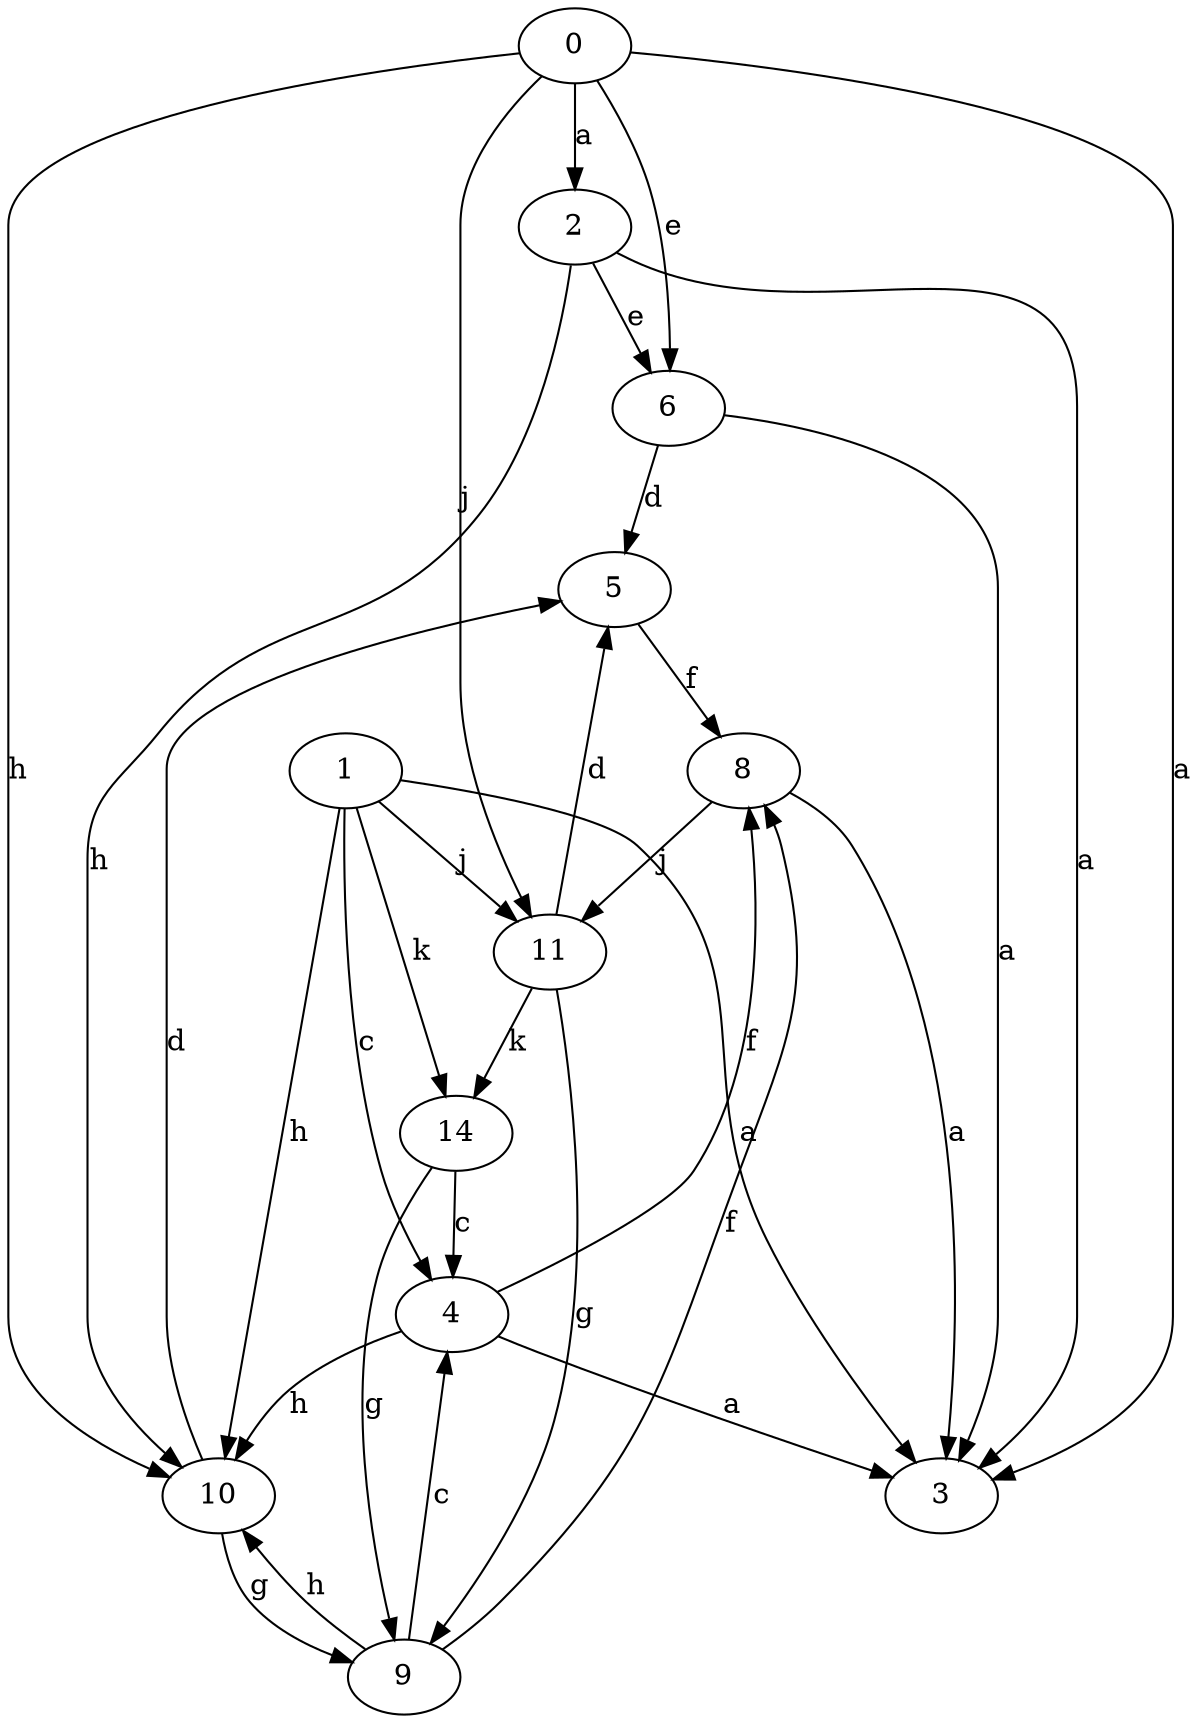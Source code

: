 strict digraph  {
2;
3;
4;
5;
6;
8;
9;
10;
11;
0;
1;
14;
2 -> 3  [label=a];
2 -> 6  [label=e];
2 -> 10  [label=h];
4 -> 3  [label=a];
4 -> 8  [label=f];
4 -> 10  [label=h];
5 -> 8  [label=f];
6 -> 3  [label=a];
6 -> 5  [label=d];
8 -> 3  [label=a];
8 -> 11  [label=j];
9 -> 4  [label=c];
9 -> 8  [label=f];
9 -> 10  [label=h];
10 -> 5  [label=d];
10 -> 9  [label=g];
11 -> 5  [label=d];
11 -> 9  [label=g];
11 -> 14  [label=k];
0 -> 2  [label=a];
0 -> 3  [label=a];
0 -> 6  [label=e];
0 -> 10  [label=h];
0 -> 11  [label=j];
1 -> 3  [label=a];
1 -> 4  [label=c];
1 -> 10  [label=h];
1 -> 11  [label=j];
1 -> 14  [label=k];
14 -> 4  [label=c];
14 -> 9  [label=g];
}
